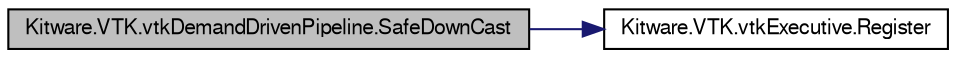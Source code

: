 digraph G
{
  bgcolor="transparent";
  edge [fontname="FreeSans",fontsize="10",labelfontname="FreeSans",labelfontsize="10"];
  node [fontname="FreeSans",fontsize="10",shape=record];
  rankdir="LR";
  Node1 [label="Kitware.VTK.vtkDemandDrivenPipeline.SafeDownCast",height=0.2,width=0.4,color="black", fillcolor="grey75", style="filled" fontcolor="black"];
  Node1 -> Node2 [color="midnightblue",fontsize="10",style="solid",fontname="FreeSans"];
  Node2 [label="Kitware.VTK.vtkExecutive.Register",height=0.2,width=0.4,color="black",URL="$class_kitware_1_1_v_t_k_1_1vtk_executive.html#a5ecc9e5814e3f8513b80d4163a0e6ca7",tooltip="Participate in garbage collection."];
}
